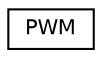 digraph "Graphical Class Hierarchy"
{
  edge [fontname="Helvetica",fontsize="10",labelfontname="Helvetica",labelfontsize="10"];
  node [fontname="Helvetica",fontsize="10",shape=record];
  rankdir="LR";
  Node0 [label="PWM",height=0.2,width=0.4,color="black", fillcolor="white", style="filled",URL="$class_p_w_m.html",tooltip="A wrapper for ESP32 PWM control. "];
}
